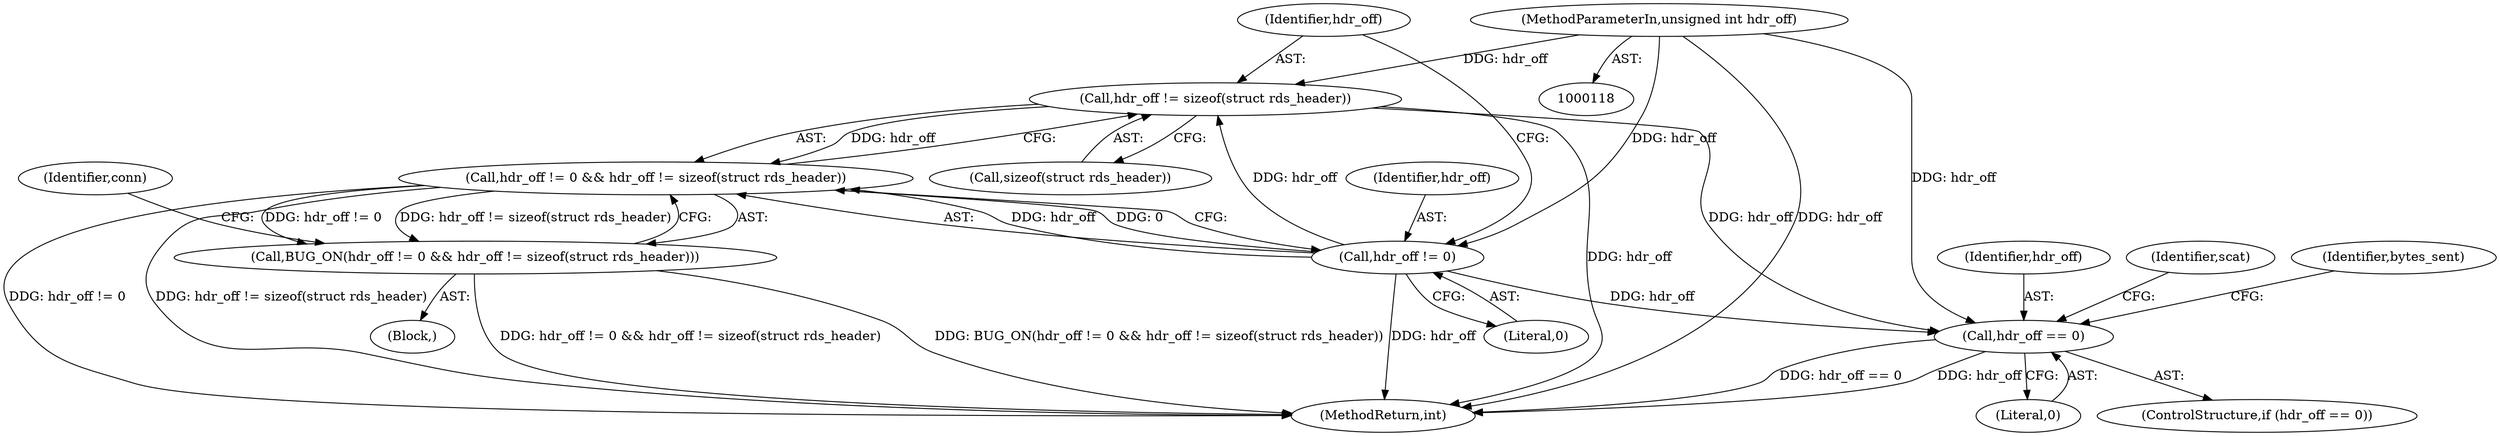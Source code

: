 digraph "0_linux_6094628bfd94323fc1cea05ec2c6affd98c18f7f@API" {
"1000185" [label="(Call,hdr_off != sizeof(struct rds_header))"];
"1000182" [label="(Call,hdr_off != 0)"];
"1000121" [label="(MethodParameterIn,unsigned int hdr_off)"];
"1000181" [label="(Call,hdr_off != 0 && hdr_off != sizeof(struct rds_header))"];
"1000180" [label="(Call,BUG_ON(hdr_off != 0 && hdr_off != sizeof(struct rds_header)))"];
"1000867" [label="(Call,hdr_off == 0)"];
"1000869" [label="(Literal,0)"];
"1000121" [label="(MethodParameterIn,unsigned int hdr_off)"];
"1000871" [label="(Identifier,bytes_sent)"];
"1000867" [label="(Call,hdr_off == 0)"];
"1000183" [label="(Identifier,hdr_off)"];
"1000866" [label="(ControlStructure,if (hdr_off == 0))"];
"1000186" [label="(Identifier,hdr_off)"];
"1000185" [label="(Call,hdr_off != sizeof(struct rds_header))"];
"1000187" [label="(Call,sizeof(struct rds_header))"];
"1000180" [label="(Call,BUG_ON(hdr_off != 0 && hdr_off != sizeof(struct rds_header)))"];
"1000124" [label="(Block,)"];
"1000868" [label="(Identifier,hdr_off)"];
"1000182" [label="(Call,hdr_off != 0)"];
"1000876" [label="(Identifier,scat)"];
"1000181" [label="(Call,hdr_off != 0 && hdr_off != sizeof(struct rds_header))"];
"1000184" [label="(Literal,0)"];
"1001026" [label="(MethodReturn,int)"];
"1000192" [label="(Identifier,conn)"];
"1000185" -> "1000181"  [label="AST: "];
"1000185" -> "1000187"  [label="CFG: "];
"1000186" -> "1000185"  [label="AST: "];
"1000187" -> "1000185"  [label="AST: "];
"1000181" -> "1000185"  [label="CFG: "];
"1000185" -> "1001026"  [label="DDG: hdr_off"];
"1000185" -> "1000181"  [label="DDG: hdr_off"];
"1000182" -> "1000185"  [label="DDG: hdr_off"];
"1000121" -> "1000185"  [label="DDG: hdr_off"];
"1000185" -> "1000867"  [label="DDG: hdr_off"];
"1000182" -> "1000181"  [label="AST: "];
"1000182" -> "1000184"  [label="CFG: "];
"1000183" -> "1000182"  [label="AST: "];
"1000184" -> "1000182"  [label="AST: "];
"1000186" -> "1000182"  [label="CFG: "];
"1000181" -> "1000182"  [label="CFG: "];
"1000182" -> "1001026"  [label="DDG: hdr_off"];
"1000182" -> "1000181"  [label="DDG: hdr_off"];
"1000182" -> "1000181"  [label="DDG: 0"];
"1000121" -> "1000182"  [label="DDG: hdr_off"];
"1000182" -> "1000867"  [label="DDG: hdr_off"];
"1000121" -> "1000118"  [label="AST: "];
"1000121" -> "1001026"  [label="DDG: hdr_off"];
"1000121" -> "1000867"  [label="DDG: hdr_off"];
"1000181" -> "1000180"  [label="AST: "];
"1000180" -> "1000181"  [label="CFG: "];
"1000181" -> "1001026"  [label="DDG: hdr_off != 0"];
"1000181" -> "1001026"  [label="DDG: hdr_off != sizeof(struct rds_header)"];
"1000181" -> "1000180"  [label="DDG: hdr_off != 0"];
"1000181" -> "1000180"  [label="DDG: hdr_off != sizeof(struct rds_header)"];
"1000180" -> "1000124"  [label="AST: "];
"1000192" -> "1000180"  [label="CFG: "];
"1000180" -> "1001026"  [label="DDG: hdr_off != 0 && hdr_off != sizeof(struct rds_header)"];
"1000180" -> "1001026"  [label="DDG: BUG_ON(hdr_off != 0 && hdr_off != sizeof(struct rds_header))"];
"1000867" -> "1000866"  [label="AST: "];
"1000867" -> "1000869"  [label="CFG: "];
"1000868" -> "1000867"  [label="AST: "];
"1000869" -> "1000867"  [label="AST: "];
"1000871" -> "1000867"  [label="CFG: "];
"1000876" -> "1000867"  [label="CFG: "];
"1000867" -> "1001026"  [label="DDG: hdr_off == 0"];
"1000867" -> "1001026"  [label="DDG: hdr_off"];
}
